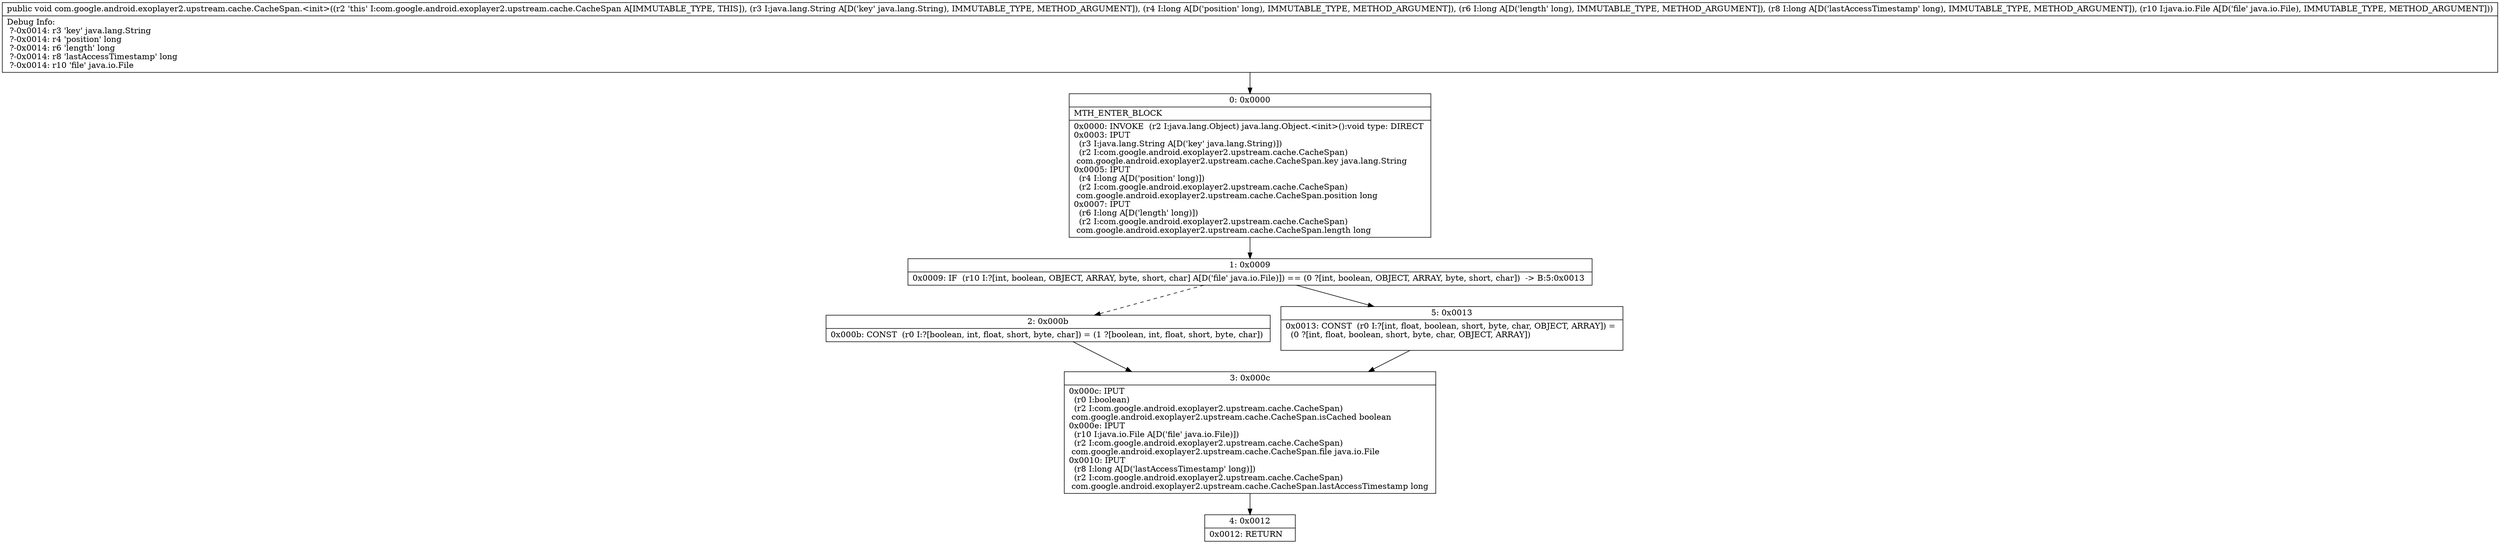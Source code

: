digraph "CFG forcom.google.android.exoplayer2.upstream.cache.CacheSpan.\<init\>(Ljava\/lang\/String;JJJLjava\/io\/File;)V" {
Node_0 [shape=record,label="{0\:\ 0x0000|MTH_ENTER_BLOCK\l|0x0000: INVOKE  (r2 I:java.lang.Object) java.lang.Object.\<init\>():void type: DIRECT \l0x0003: IPUT  \l  (r3 I:java.lang.String A[D('key' java.lang.String)])\l  (r2 I:com.google.android.exoplayer2.upstream.cache.CacheSpan)\l com.google.android.exoplayer2.upstream.cache.CacheSpan.key java.lang.String \l0x0005: IPUT  \l  (r4 I:long A[D('position' long)])\l  (r2 I:com.google.android.exoplayer2.upstream.cache.CacheSpan)\l com.google.android.exoplayer2.upstream.cache.CacheSpan.position long \l0x0007: IPUT  \l  (r6 I:long A[D('length' long)])\l  (r2 I:com.google.android.exoplayer2.upstream.cache.CacheSpan)\l com.google.android.exoplayer2.upstream.cache.CacheSpan.length long \l}"];
Node_1 [shape=record,label="{1\:\ 0x0009|0x0009: IF  (r10 I:?[int, boolean, OBJECT, ARRAY, byte, short, char] A[D('file' java.io.File)]) == (0 ?[int, boolean, OBJECT, ARRAY, byte, short, char])  \-\> B:5:0x0013 \l}"];
Node_2 [shape=record,label="{2\:\ 0x000b|0x000b: CONST  (r0 I:?[boolean, int, float, short, byte, char]) = (1 ?[boolean, int, float, short, byte, char]) \l}"];
Node_3 [shape=record,label="{3\:\ 0x000c|0x000c: IPUT  \l  (r0 I:boolean)\l  (r2 I:com.google.android.exoplayer2.upstream.cache.CacheSpan)\l com.google.android.exoplayer2.upstream.cache.CacheSpan.isCached boolean \l0x000e: IPUT  \l  (r10 I:java.io.File A[D('file' java.io.File)])\l  (r2 I:com.google.android.exoplayer2.upstream.cache.CacheSpan)\l com.google.android.exoplayer2.upstream.cache.CacheSpan.file java.io.File \l0x0010: IPUT  \l  (r8 I:long A[D('lastAccessTimestamp' long)])\l  (r2 I:com.google.android.exoplayer2.upstream.cache.CacheSpan)\l com.google.android.exoplayer2.upstream.cache.CacheSpan.lastAccessTimestamp long \l}"];
Node_4 [shape=record,label="{4\:\ 0x0012|0x0012: RETURN   \l}"];
Node_5 [shape=record,label="{5\:\ 0x0013|0x0013: CONST  (r0 I:?[int, float, boolean, short, byte, char, OBJECT, ARRAY]) = \l  (0 ?[int, float, boolean, short, byte, char, OBJECT, ARRAY])\l \l}"];
MethodNode[shape=record,label="{public void com.google.android.exoplayer2.upstream.cache.CacheSpan.\<init\>((r2 'this' I:com.google.android.exoplayer2.upstream.cache.CacheSpan A[IMMUTABLE_TYPE, THIS]), (r3 I:java.lang.String A[D('key' java.lang.String), IMMUTABLE_TYPE, METHOD_ARGUMENT]), (r4 I:long A[D('position' long), IMMUTABLE_TYPE, METHOD_ARGUMENT]), (r6 I:long A[D('length' long), IMMUTABLE_TYPE, METHOD_ARGUMENT]), (r8 I:long A[D('lastAccessTimestamp' long), IMMUTABLE_TYPE, METHOD_ARGUMENT]), (r10 I:java.io.File A[D('file' java.io.File), IMMUTABLE_TYPE, METHOD_ARGUMENT]))  | Debug Info:\l  ?\-0x0014: r3 'key' java.lang.String\l  ?\-0x0014: r4 'position' long\l  ?\-0x0014: r6 'length' long\l  ?\-0x0014: r8 'lastAccessTimestamp' long\l  ?\-0x0014: r10 'file' java.io.File\l}"];
MethodNode -> Node_0;
Node_0 -> Node_1;
Node_1 -> Node_2[style=dashed];
Node_1 -> Node_5;
Node_2 -> Node_3;
Node_3 -> Node_4;
Node_5 -> Node_3;
}

